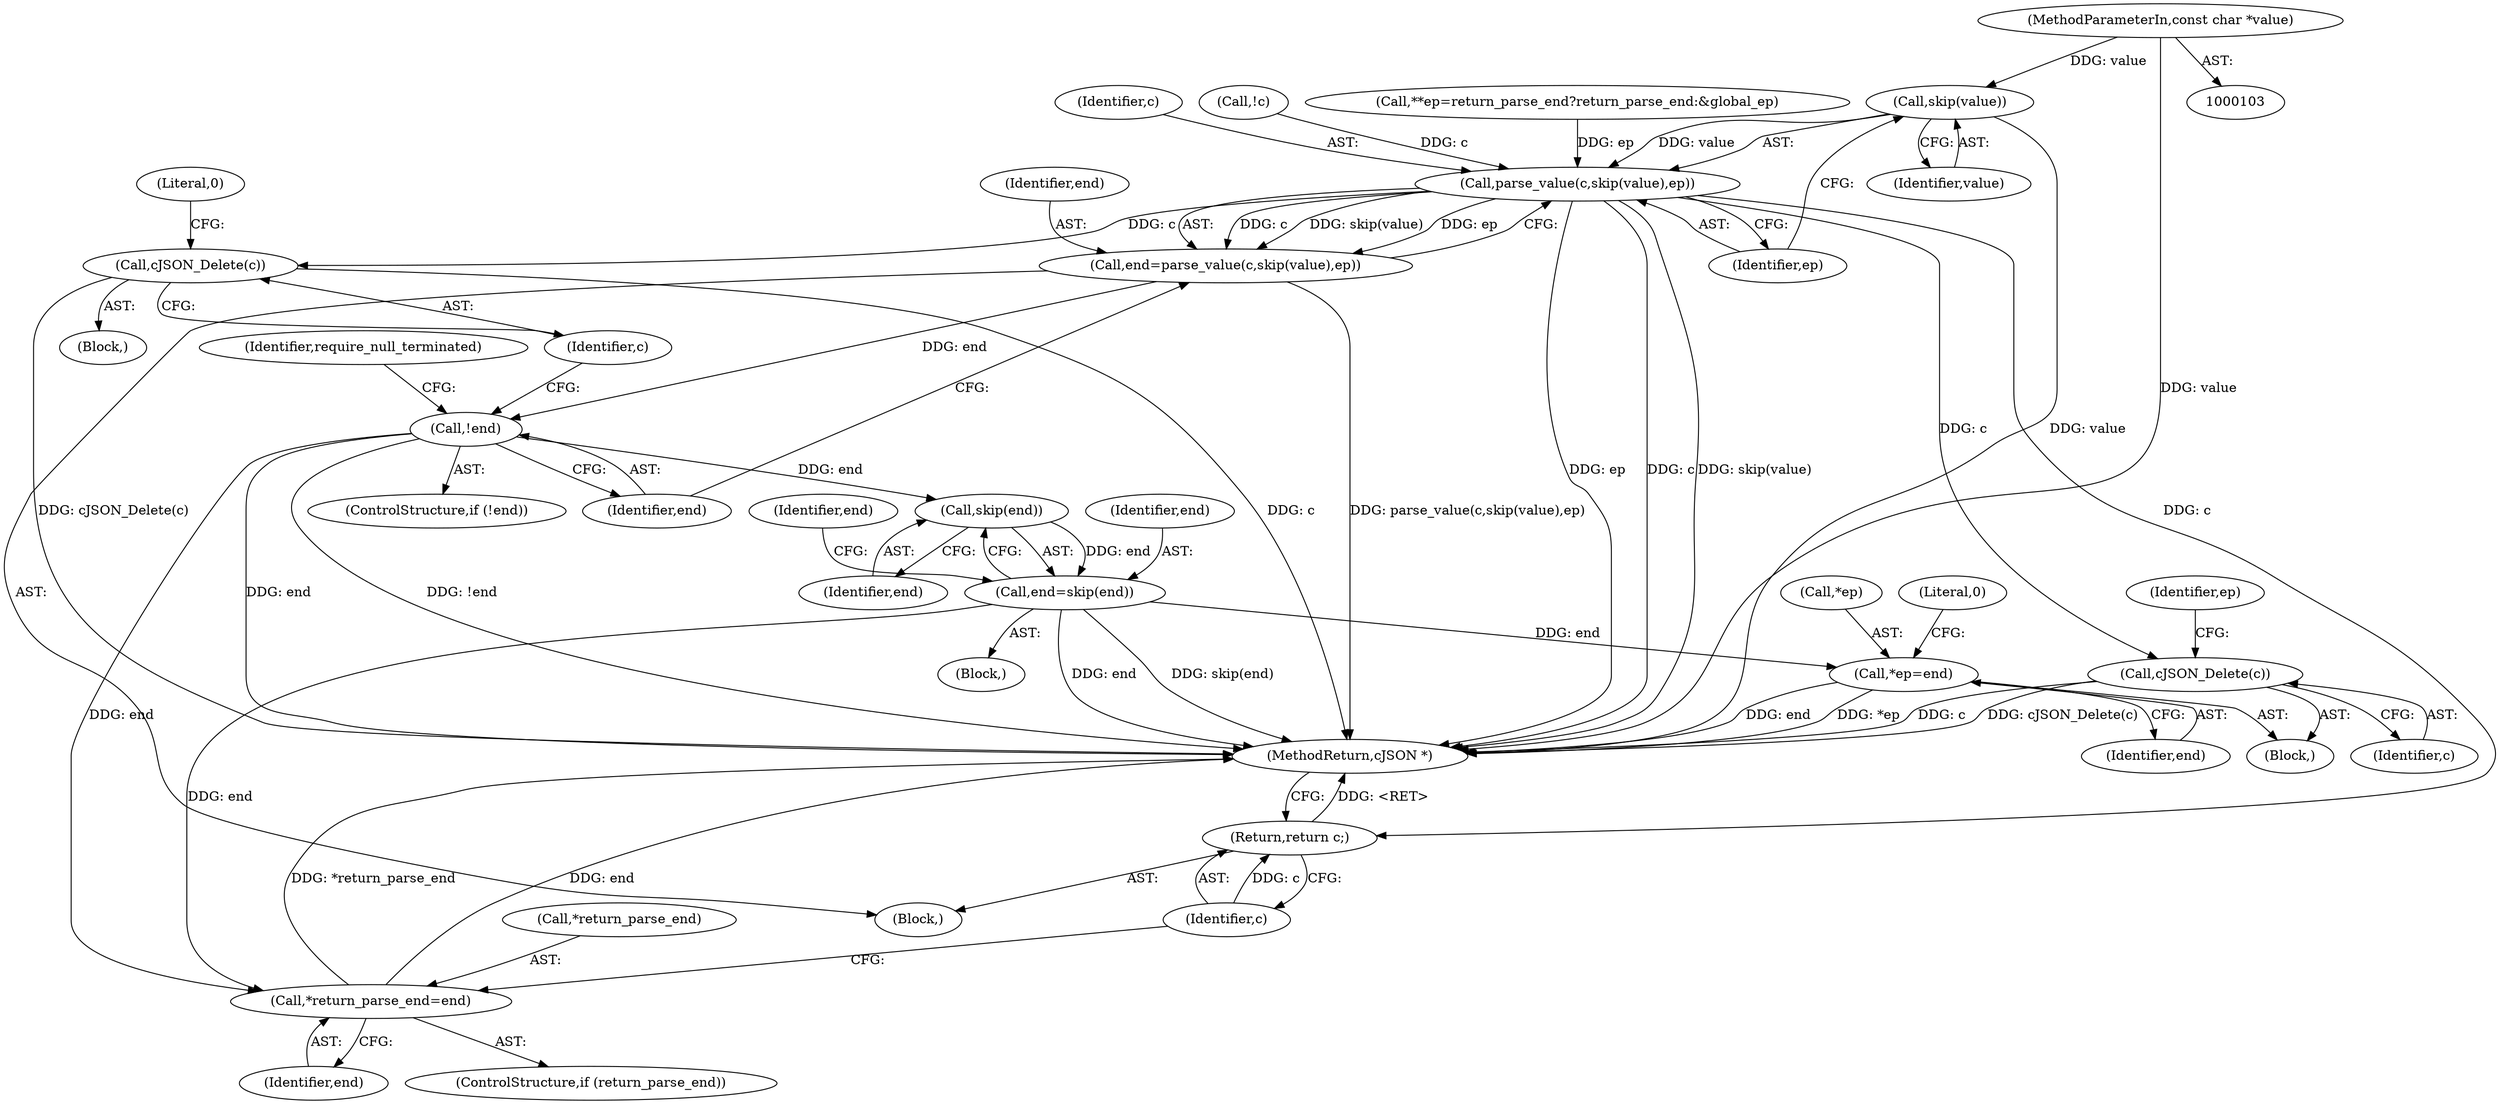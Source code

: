 digraph "0_iperf_91f2fa59e8ed80dfbf400add0164ee0e508e412a_26@pointer" {
"1000104" [label="(MethodParameterIn,const char *value)"];
"1000137" [label="(Call,skip(value))"];
"1000135" [label="(Call,parse_value(c,skip(value),ep))"];
"1000133" [label="(Call,end=parse_value(c,skip(value),ep))"];
"1000141" [label="(Call,!end)"];
"1000153" [label="(Call,skip(end))"];
"1000151" [label="(Call,end=skip(end))"];
"1000161" [label="(Call,*ep=end)"];
"1000169" [label="(Call,*return_parse_end=end)"];
"1000144" [label="(Call,cJSON_Delete(c))"];
"1000159" [label="(Call,cJSON_Delete(c))"];
"1000173" [label="(Return,return c;)"];
"1000113" [label="(Call,**ep=return_parse_end?return_parse_end:&global_ep)"];
"1000145" [label="(Identifier,c)"];
"1000172" [label="(Identifier,end)"];
"1000140" [label="(ControlStructure,if (!end))"];
"1000142" [label="(Identifier,end)"];
"1000161" [label="(Call,*ep=end)"];
"1000170" [label="(Call,*return_parse_end)"];
"1000137" [label="(Call,skip(value))"];
"1000160" [label="(Identifier,c)"];
"1000150" [label="(Block,)"];
"1000175" [label="(MethodReturn,cJSON *)"];
"1000164" [label="(Identifier,end)"];
"1000163" [label="(Identifier,ep)"];
"1000144" [label="(Call,cJSON_Delete(c))"];
"1000162" [label="(Call,*ep)"];
"1000136" [label="(Identifier,c)"];
"1000143" [label="(Block,)"];
"1000152" [label="(Identifier,end)"];
"1000166" [label="(Literal,0)"];
"1000147" [label="(Literal,0)"];
"1000134" [label="(Identifier,end)"];
"1000159" [label="(Call,cJSON_Delete(c))"];
"1000167" [label="(ControlStructure,if (return_parse_end))"];
"1000138" [label="(Identifier,value)"];
"1000135" [label="(Call,parse_value(c,skip(value),ep))"];
"1000174" [label="(Identifier,c)"];
"1000157" [label="(Identifier,end)"];
"1000158" [label="(Block,)"];
"1000169" [label="(Call,*return_parse_end=end)"];
"1000153" [label="(Call,skip(end))"];
"1000173" [label="(Return,return c;)"];
"1000149" [label="(Identifier,require_null_terminated)"];
"1000151" [label="(Call,end=skip(end))"];
"1000141" [label="(Call,!end)"];
"1000107" [label="(Block,)"];
"1000129" [label="(Call,!c)"];
"1000104" [label="(MethodParameterIn,const char *value)"];
"1000133" [label="(Call,end=parse_value(c,skip(value),ep))"];
"1000139" [label="(Identifier,ep)"];
"1000154" [label="(Identifier,end)"];
"1000104" -> "1000103"  [label="AST: "];
"1000104" -> "1000175"  [label="DDG: value"];
"1000104" -> "1000137"  [label="DDG: value"];
"1000137" -> "1000135"  [label="AST: "];
"1000137" -> "1000138"  [label="CFG: "];
"1000138" -> "1000137"  [label="AST: "];
"1000139" -> "1000137"  [label="CFG: "];
"1000137" -> "1000175"  [label="DDG: value"];
"1000137" -> "1000135"  [label="DDG: value"];
"1000135" -> "1000133"  [label="AST: "];
"1000135" -> "1000139"  [label="CFG: "];
"1000136" -> "1000135"  [label="AST: "];
"1000139" -> "1000135"  [label="AST: "];
"1000133" -> "1000135"  [label="CFG: "];
"1000135" -> "1000175"  [label="DDG: ep"];
"1000135" -> "1000175"  [label="DDG: c"];
"1000135" -> "1000175"  [label="DDG: skip(value)"];
"1000135" -> "1000133"  [label="DDG: c"];
"1000135" -> "1000133"  [label="DDG: skip(value)"];
"1000135" -> "1000133"  [label="DDG: ep"];
"1000129" -> "1000135"  [label="DDG: c"];
"1000113" -> "1000135"  [label="DDG: ep"];
"1000135" -> "1000144"  [label="DDG: c"];
"1000135" -> "1000159"  [label="DDG: c"];
"1000135" -> "1000173"  [label="DDG: c"];
"1000133" -> "1000107"  [label="AST: "];
"1000134" -> "1000133"  [label="AST: "];
"1000142" -> "1000133"  [label="CFG: "];
"1000133" -> "1000175"  [label="DDG: parse_value(c,skip(value),ep)"];
"1000133" -> "1000141"  [label="DDG: end"];
"1000141" -> "1000140"  [label="AST: "];
"1000141" -> "1000142"  [label="CFG: "];
"1000142" -> "1000141"  [label="AST: "];
"1000145" -> "1000141"  [label="CFG: "];
"1000149" -> "1000141"  [label="CFG: "];
"1000141" -> "1000175"  [label="DDG: end"];
"1000141" -> "1000175"  [label="DDG: !end"];
"1000141" -> "1000153"  [label="DDG: end"];
"1000141" -> "1000169"  [label="DDG: end"];
"1000153" -> "1000151"  [label="AST: "];
"1000153" -> "1000154"  [label="CFG: "];
"1000154" -> "1000153"  [label="AST: "];
"1000151" -> "1000153"  [label="CFG: "];
"1000153" -> "1000151"  [label="DDG: end"];
"1000151" -> "1000150"  [label="AST: "];
"1000152" -> "1000151"  [label="AST: "];
"1000157" -> "1000151"  [label="CFG: "];
"1000151" -> "1000175"  [label="DDG: end"];
"1000151" -> "1000175"  [label="DDG: skip(end)"];
"1000151" -> "1000161"  [label="DDG: end"];
"1000151" -> "1000169"  [label="DDG: end"];
"1000161" -> "1000158"  [label="AST: "];
"1000161" -> "1000164"  [label="CFG: "];
"1000162" -> "1000161"  [label="AST: "];
"1000164" -> "1000161"  [label="AST: "];
"1000166" -> "1000161"  [label="CFG: "];
"1000161" -> "1000175"  [label="DDG: *ep"];
"1000161" -> "1000175"  [label="DDG: end"];
"1000169" -> "1000167"  [label="AST: "];
"1000169" -> "1000172"  [label="CFG: "];
"1000170" -> "1000169"  [label="AST: "];
"1000172" -> "1000169"  [label="AST: "];
"1000174" -> "1000169"  [label="CFG: "];
"1000169" -> "1000175"  [label="DDG: *return_parse_end"];
"1000169" -> "1000175"  [label="DDG: end"];
"1000144" -> "1000143"  [label="AST: "];
"1000144" -> "1000145"  [label="CFG: "];
"1000145" -> "1000144"  [label="AST: "];
"1000147" -> "1000144"  [label="CFG: "];
"1000144" -> "1000175"  [label="DDG: cJSON_Delete(c)"];
"1000144" -> "1000175"  [label="DDG: c"];
"1000159" -> "1000158"  [label="AST: "];
"1000159" -> "1000160"  [label="CFG: "];
"1000160" -> "1000159"  [label="AST: "];
"1000163" -> "1000159"  [label="CFG: "];
"1000159" -> "1000175"  [label="DDG: cJSON_Delete(c)"];
"1000159" -> "1000175"  [label="DDG: c"];
"1000173" -> "1000107"  [label="AST: "];
"1000173" -> "1000174"  [label="CFG: "];
"1000174" -> "1000173"  [label="AST: "];
"1000175" -> "1000173"  [label="CFG: "];
"1000173" -> "1000175"  [label="DDG: <RET>"];
"1000174" -> "1000173"  [label="DDG: c"];
}
